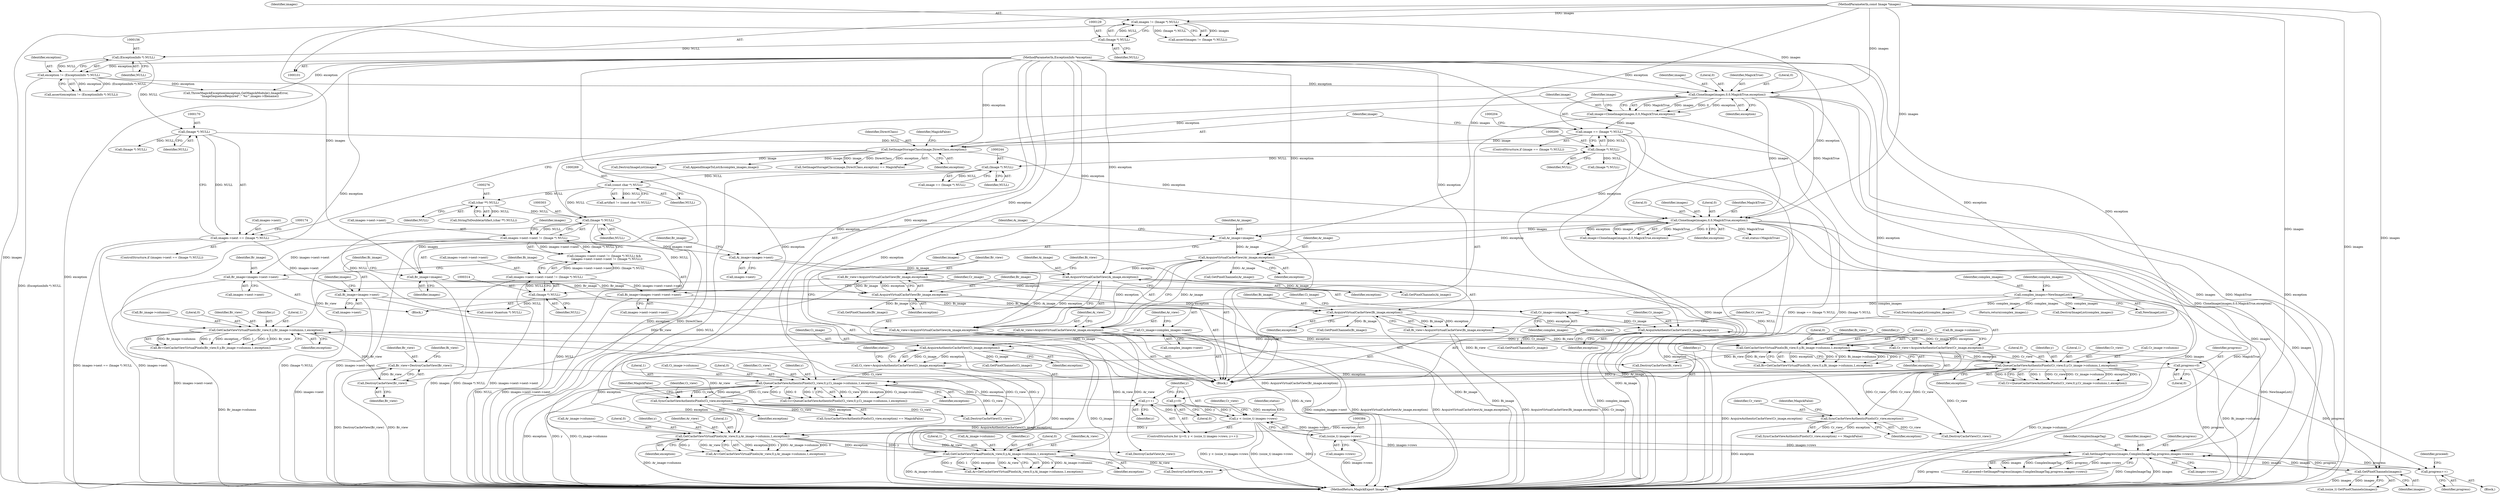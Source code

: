 digraph "0_ImageMagick6_7c2c5ba5b8e3a0b2b82f56c71dfab74ed4006df7_0@pointer" {
"1000874" [label="(Call,Br_view=DestroyCacheView(Br_view))"];
"1000876" [label="(Call,DestroyCacheView(Br_view))"];
"1000423" [label="(Call,GetCacheViewVirtualPixels(Br_view,0,y,Br_image->columns,1,exception))"];
"1000351" [label="(Call,Br_view=AcquireVirtualCacheView(Br_image,exception))"];
"1000353" [label="(Call,AcquireVirtualCacheView(Br_image,exception))"];
"1000317" [label="(Call,Br_image=images->next->next)"];
"1000296" [label="(Call,images->next->next != (Image *) NULL)"];
"1000302" [label="(Call,(Image *) NULL)"];
"1000275" [label="(Call,(char **) NULL)"];
"1000268" [label="(Call,(const char *) NULL)"];
"1000243" [label="(Call,(Image *) NULL)"];
"1000199" [label="(Call,(Image *) NULL)"];
"1000169" [label="(Call,(Image *) NULL)"];
"1000155" [label="(Call,(ExceptionInfo *) NULL)"];
"1000128" [label="(Call,(Image *) NULL)"];
"1000286" [label="(Call,Br_image=images)"];
"1000102" [label="(MethodParameterIn,const Image *images)"];
"1000234" [label="(Call,CloneImage(images,0,0,MagickTrue,exception))"];
"1000190" [label="(Call,CloneImage(images,0,0,MagickTrue,exception))"];
"1000126" [label="(Call,images != (Image *) NULL)"];
"1000153" [label="(Call,exception != (ExceptionInfo *) NULL)"];
"1000104" [label="(MethodParameterIn,ExceptionInfo *exception)"];
"1000208" [label="(Call,SetImageStorageClass(image,DirectClass,exception))"];
"1000197" [label="(Call,image == (Image *) NULL)"];
"1000188" [label="(Call,image=CloneImage(images,0,0,MagickTrue,exception))"];
"1000348" [label="(Call,AcquireVirtualCacheView(Ai_image,exception))"];
"1000281" [label="(Call,Ai_image=images->next)"];
"1000165" [label="(Call,images->next == (Image *) NULL)"];
"1000343" [label="(Call,AcquireVirtualCacheView(Ar_image,exception))"];
"1000278" [label="(Call,Ar_image=images)"];
"1000412" [label="(Call,GetCacheViewVirtualPixels(Ai_view,0,y,Ai_image->columns,1,exception))"];
"1000346" [label="(Call,Ai_view=AcquireVirtualCacheView(Ai_image,exception))"];
"1000401" [label="(Call,GetCacheViewVirtualPixels(Ar_view,0,y,Ar_image->columns,1,exception))"];
"1000341" [label="(Call,Ar_view=AcquireVirtualCacheView(Ar_image,exception))"];
"1000381" [label="(Call,y < (ssize_t) images->rows)"];
"1000388" [label="(Call,y++)"];
"1000456" [label="(Call,QueueCacheViewAuthenticPixels(Ci_view,0,y,Ci_image->columns,1,exception))"];
"1000822" [label="(Call,SyncCacheViewAuthenticPixels(Ci_view,exception))"];
"1000366" [label="(Call,Ci_view=AcquireAuthenticCacheView(Ci_image,exception))"];
"1000368" [label="(Call,AcquireAuthenticCacheView(Ci_image,exception))"];
"1000336" [label="(Call,Ci_image=complex_images->next)"];
"1000363" [label="(Call,AcquireAuthenticCacheView(Cr_image,exception))"];
"1000333" [label="(Call,Cr_image=complex_images)"];
"1000225" [label="(Call,complex_images=NewImageList())"];
"1000358" [label="(Call,AcquireVirtualCacheView(Bi_image,exception))"];
"1000289" [label="(Call,Bi_image=images->next)"];
"1000324" [label="(Call,Bi_image=images->next->next->next)"];
"1000305" [label="(Call,images->next->next->next != (Image *) NULL)"];
"1000313" [label="(Call,(Image *) NULL)"];
"1000445" [label="(Call,QueueCacheViewAuthenticPixels(Cr_view,0,y,Cr_image->columns,1,exception))"];
"1000831" [label="(Call,SyncCacheViewAuthenticPixels(Cr_view,exception))"];
"1000361" [label="(Call,Cr_view=AcquireAuthenticCacheView(Cr_image,exception))"];
"1000434" [label="(Call,GetCacheViewVirtualPixels(Bi_view,0,y,Bi_image->columns,1,exception))"];
"1000356" [label="(Call,Bi_view=AcquireVirtualCacheView(Bi_image,exception))"];
"1000378" [label="(Call,y=0)"];
"1000383" [label="(Call,(ssize_t) images->rows)"];
"1000852" [label="(Call,SetImageProgress(images,ComplexImageTag,progress,images->rows))"];
"1000529" [label="(Call,GetPixelChannels(images))"];
"1000848" [label="(Call,progress++)"];
"1000374" [label="(Call,progress=0)"];
"1000309" [label="(Identifier,images)"];
"1000379" [label="(Identifier,y)"];
"1000249" [label="(Call,DestroyImageList(complex_images))"];
"1000360" [label="(Identifier,exception)"];
"1000438" [label="(Call,Bi_image->columns)"];
"1000868" [label="(Call,DestroyCacheView(Cr_view))"];
"1000460" [label="(Call,Ci_image->columns)"];
"1000333" [label="(Call,Cr_image=complex_images)"];
"1000898" [label="(Return,return(complex_images);)"];
"1000376" [label="(Literal,0)"];
"1000413" [label="(Identifier,Ai_view)"];
"1000193" [label="(Literal,0)"];
"1000436" [label="(Literal,0)"];
"1000335" [label="(Identifier,complex_images)"];
"1000287" [label="(Identifier,Br_image)"];
"1000419" [label="(Literal,1)"];
"1000234" [label="(Call,CloneImage(images,0,0,MagickTrue,exception))"];
"1000884" [label="(Call,DestroyCacheView(Ar_view))"];
"1000382" [label="(Identifier,y)"];
"1000295" [label="(Call,(images->next->next != (Image *) NULL) &&\n      (images->next->next->next != (Image *) NULL))"];
"1000416" [label="(Call,Ai_image->columns)"];
"1000364" [label="(Identifier,Cr_image)"];
"1000318" [label="(Identifier,Br_image)"];
"1000346" [label="(Call,Ai_view=AcquireVirtualCacheView(Ai_image,exception))"];
"1000166" [label="(Call,images->next)"];
"1000374" [label="(Call,progress=0)"];
"1000854" [label="(Identifier,ComplexImageTag)"];
"1000409" [label="(Identifier,exception)"];
"1000190" [label="(Call,CloneImage(images,0,0,MagickTrue,exception))"];
"1000194" [label="(Identifier,MagickTrue)"];
"1000456" [label="(Call,QueueCacheViewAuthenticPixels(Ci_view,0,y,Ci_image->columns,1,exception))"];
"1000900" [label="(MethodReturn,MagickExport Image *)"];
"1000876" [label="(Call,DestroyCacheView(Br_view))"];
"1000281" [label="(Call,Ai_image=images->next)"];
"1000410" [label="(Call,Ai=GetCacheViewVirtualPixels(Ai_view,0,y,Ai_image->columns,1,exception))"];
"1000420" [label="(Identifier,exception)"];
"1000343" [label="(Call,AcquireVirtualCacheView(Ar_image,exception))"];
"1000403" [label="(Literal,0)"];
"1000821" [label="(Call,SyncCacheViewAuthenticPixels(Ci_view,exception) == MagickFalse)"];
"1000879" [label="(Identifier,Bi_view)"];
"1000856" [label="(Call,images->rows)"];
"1000848" [label="(Call,progress++)"];
"1000825" [label="(Identifier,MagickFalse)"];
"1000225" [label="(Call,complex_images=NewImageList())"];
"1000362" [label="(Identifier,Cr_view)"];
"1000188" [label="(Call,image=CloneImage(images,0,0,MagickTrue,exception))"];
"1000341" [label="(Call,Ar_view=AcquireVirtualCacheView(Ar_image,exception))"];
"1000351" [label="(Call,Br_view=AcquireVirtualCacheView(Br_image,exception))"];
"1000447" [label="(Literal,0)"];
"1000442" [label="(Identifier,exception)"];
"1000458" [label="(Literal,0)"];
"1000453" [label="(Identifier,exception)"];
"1000435" [label="(Identifier,Bi_view)"];
"1000207" [label="(Call,SetImageStorageClass(image,DirectClass,exception) == MagickFalse)"];
"1000279" [label="(Identifier,Ar_image)"];
"1000853" [label="(Identifier,images)"];
"1000431" [label="(Identifier,exception)"];
"1000867" [label="(Identifier,Cr_view)"];
"1000201" [label="(Identifier,NULL)"];
"1000154" [label="(Identifier,exception)"];
"1000336" [label="(Call,Ci_image=complex_images->next)"];
"1000404" [label="(Identifier,y)"];
"1000421" [label="(Call,Br=GetCacheViewVirtualPixels(Br_view,0,y,Br_image->columns,1,exception))"];
"1000347" [label="(Identifier,Ai_view)"];
"1000130" [label="(Identifier,NULL)"];
"1000283" [label="(Call,images->next)"];
"1000806" [label="(Call,GetPixelChannels(Br_image))"];
"1000192" [label="(Literal,0)"];
"1000286" [label="(Call,Br_image=images)"];
"1000277" [label="(Identifier,NULL)"];
"1000872" [label="(Call,DestroyCacheView(Ci_view))"];
"1000326" [label="(Call,images->next->next->next)"];
"1000832" [label="(Identifier,Cr_view)"];
"1000278" [label="(Call,Ar_image=images)"];
"1000212" [label="(Identifier,MagickFalse)"];
"1000189" [label="(Identifier,image)"];
"1000423" [label="(Call,GetCacheViewVirtualPixels(Br_view,0,y,Br_image->columns,1,exception))"];
"1000237" [label="(Literal,0)"];
"1000352" [label="(Identifier,Br_view)"];
"1000383" [label="(Call,(ssize_t) images->rows)"];
"1000315" [label="(Identifier,NULL)"];
"1000830" [label="(Call,SyncCacheViewAuthenticPixels(Cr_view,exception) == MagickFalse)"];
"1000296" [label="(Call,images->next->next != (Image *) NULL)"];
"1000445" [label="(Call,QueueCacheViewAuthenticPixels(Cr_view,0,y,Cr_image->columns,1,exception))"];
"1000175" [label="(Call,ThrowMagickException(exception,GetMagickModule(),ImageError,\n        \"ImageSequenceRequired\",\"`%s'\",images->filename))"];
"1000355" [label="(Identifier,exception)"];
"1000802" [label="(Call,GetPixelChannels(Ai_image))"];
"1000164" [label="(ControlStructure,if (images->next == (Image *) NULL))"];
"1000245" [label="(Identifier,NULL)"];
"1000852" [label="(Call,SetImageProgress(images,ComplexImageTag,progress,images->rows))"];
"1000338" [label="(Call,complex_images->next)"];
"1000305" [label="(Call,images->next->next->next != (Image *) NULL)"];
"1000226" [label="(Identifier,complex_images)"];
"1000273" [label="(Call,StringToDouble(artifact,(char **) NULL))"];
"1000388" [label="(Call,y++)"];
"1000875" [label="(Identifier,Br_view)"];
"1000230" [label="(Identifier,complex_images)"];
"1000297" [label="(Call,images->next->next)"];
"1000415" [label="(Identifier,y)"];
"1000457" [label="(Identifier,Ci_view)"];
"1000359" [label="(Identifier,Bi_image)"];
"1000851" [label="(Identifier,proceed)"];
"1000196" [label="(ControlStructure,if (image == (Image *) NULL))"];
"1000527" [label="(Call,(ssize_t) GetPixelChannels(images))"];
"1000157" [label="(Identifier,NULL)"];
"1000402" [label="(Identifier,Ar_view)"];
"1000877" [label="(Identifier,Br_view)"];
"1000363" [label="(Call,AcquireAuthenticCacheView(Cr_image,exception))"];
"1000798" [label="(Call,GetPixelChannels(Ar_image))"];
"1000896" [label="(Call,DestroyImageList(complex_images))"];
"1000211" [label="(Identifier,exception)"];
"1000153" [label="(Call,exception != (ExceptionInfo *) NULL)"];
"1000349" [label="(Identifier,Ai_image)"];
"1000377" [label="(ControlStructure,for (y=0; y < (ssize_t) images->rows; y++))"];
"1000874" [label="(Call,Br_view=DestroyCacheView(Br_view))"];
"1000291" [label="(Call,images->next)"];
"1000371" [label="(Call,status=MagickTrue)"];
"1000316" [label="(Block,)"];
"1000368" [label="(Call,AcquireAuthenticCacheView(Ci_image,exception))"];
"1000210" [label="(Identifier,DirectClass)"];
"1000427" [label="(Call,Br_image->columns)"];
"1000290" [label="(Identifier,Bi_image)"];
"1000270" [label="(Identifier,NULL)"];
"1000105" [label="(Block,)"];
"1000469" [label="(Call,(const Quantum *) NULL)"];
"1000530" [label="(Identifier,images)"];
"1000414" [label="(Literal,0)"];
"1000302" [label="(Call,(Image *) NULL)"];
"1000344" [label="(Identifier,Ar_image)"];
"1000241" [label="(Call,image == (Image *) NULL)"];
"1000185" [label="(Call,(Image *) NULL)"];
"1000165" [label="(Call,images->next == (Image *) NULL)"];
"1000232" [label="(Call,image=CloneImage(images,0,0,MagickTrue,exception))"];
"1000831" [label="(Call,SyncCacheViewAuthenticPixels(Cr_view,exception))"];
"1000209" [label="(Identifier,image)"];
"1000822" [label="(Call,SyncCacheViewAuthenticPixels(Ci_view,exception))"];
"1000372" [label="(Identifier,status)"];
"1000235" [label="(Identifier,images)"];
"1000370" [label="(Identifier,exception)"];
"1000350" [label="(Identifier,exception)"];
"1000354" [label="(Identifier,Br_image)"];
"1000236" [label="(Literal,0)"];
"1000850" [label="(Call,proceed=SetImageProgress(images,ComplexImageTag,progress,images->rows))"];
"1000342" [label="(Identifier,Ar_view)"];
"1000282" [label="(Identifier,Ai_image)"];
"1000319" [label="(Call,images->next->next)"];
"1000199" [label="(Call,(Image *) NULL)"];
"1000155" [label="(Call,(ExceptionInfo *) NULL)"];
"1000356" [label="(Call,Bi_view=AcquireVirtualCacheView(Bi_image,exception))"];
"1000408" [label="(Literal,1)"];
"1000833" [label="(Identifier,exception)"];
"1000425" [label="(Literal,0)"];
"1000381" [label="(Call,y < (ssize_t) images->rows)"];
"1000399" [label="(Call,Ar=GetCacheViewVirtualPixels(Ar_view,0,y,Ar_image->columns,1,exception))"];
"1000814" [label="(Call,GetPixelChannels(Cr_image))"];
"1000855" [label="(Identifier,progress)"];
"1000357" [label="(Identifier,Bi_view)"];
"1000448" [label="(Identifier,y)"];
"1000195" [label="(Identifier,exception)"];
"1000208" [label="(Call,SetImageStorageClass(image,DirectClass,exception))"];
"1000459" [label="(Identifier,y)"];
"1000128" [label="(Call,(Image *) NULL)"];
"1000818" [label="(Call,GetPixelChannels(Ci_image))"];
"1000463" [label="(Literal,1)"];
"1000324" [label="(Call,Bi_image=images->next->next->next)"];
"1000452" [label="(Literal,1)"];
"1000432" [label="(Call,Bi=GetCacheViewVirtualPixels(Bi_view,0,y,Bi_image->columns,1,exception))"];
"1000358" [label="(Call,AcquireVirtualCacheView(Bi_image,exception))"];
"1000437" [label="(Identifier,y)"];
"1000171" [label="(Identifier,NULL)"];
"1000238" [label="(Identifier,MagickTrue)"];
"1000191" [label="(Identifier,images)"];
"1000365" [label="(Identifier,exception)"];
"1000239" [label="(Identifier,exception)"];
"1000216" [label="(Call,DestroyImageList(image))"];
"1000280" [label="(Identifier,images)"];
"1000824" [label="(Identifier,exception)"];
"1000313" [label="(Call,(Image *) NULL)"];
"1000366" [label="(Call,Ci_view=AcquireAuthenticCacheView(Ci_image,exception))"];
"1000361" [label="(Call,Cr_view=AcquireAuthenticCacheView(Cr_image,exception))"];
"1000369" [label="(Identifier,Ci_image)"];
"1000266" [label="(Call,artifact != (const char *) NULL)"];
"1000228" [label="(Call,AppendImageToList(&complex_images,image))"];
"1000268" [label="(Call,(const char *) NULL)"];
"1000389" [label="(Identifier,y)"];
"1000446" [label="(Identifier,Cr_view)"];
"1000203" [label="(Call,(Image *) NULL)"];
"1000317" [label="(Call,Br_image=images->next->next)"];
"1000345" [label="(Identifier,exception)"];
"1000348" [label="(Call,AcquireVirtualCacheView(Ai_image,exception))"];
"1000334" [label="(Identifier,Cr_image)"];
"1000353" [label="(Call,AcquireVirtualCacheView(Br_image,exception))"];
"1000304" [label="(Identifier,NULL)"];
"1000380" [label="(Literal,0)"];
"1000846" [label="(Block,)"];
"1000197" [label="(Call,image == (Image *) NULL)"];
"1000434" [label="(Call,GetCacheViewVirtualPixels(Bi_view,0,y,Bi_image->columns,1,exception))"];
"1000306" [label="(Call,images->next->next->next)"];
"1000880" [label="(Call,DestroyCacheView(Bi_view))"];
"1000823" [label="(Identifier,Ci_view)"];
"1000275" [label="(Call,(char **) NULL)"];
"1000288" [label="(Identifier,images)"];
"1000529" [label="(Call,GetPixelChannels(images))"];
"1000126" [label="(Call,images != (Image *) NULL)"];
"1000152" [label="(Call,assert(exception != (ExceptionInfo *) NULL))"];
"1000243" [label="(Call,(Image *) NULL)"];
"1000325" [label="(Identifier,Bi_image)"];
"1000299" [label="(Identifier,images)"];
"1000385" [label="(Call,images->rows)"];
"1000127" [label="(Identifier,images)"];
"1000424" [label="(Identifier,Br_view)"];
"1000125" [label="(Call,assert(images != (Image *) NULL))"];
"1000198" [label="(Identifier,image)"];
"1000849" [label="(Identifier,progress)"];
"1000378" [label="(Call,y=0)"];
"1000401" [label="(Call,GetCacheViewVirtualPixels(Ar_view,0,y,Ar_image->columns,1,exception))"];
"1000289" [label="(Call,Bi_image=images->next)"];
"1000405" [label="(Call,Ar_image->columns)"];
"1000227" [label="(Call,NewImageList())"];
"1000396" [label="(Identifier,status)"];
"1000449" [label="(Call,Cr_image->columns)"];
"1000454" [label="(Call,Ci=QueueCacheViewAuthenticPixels(Ci_view,0,y,Ci_image->columns,1,exception))"];
"1000441" [label="(Literal,1)"];
"1000375" [label="(Identifier,progress)"];
"1000834" [label="(Identifier,MagickFalse)"];
"1000367" [label="(Identifier,Ci_view)"];
"1000169" [label="(Call,(Image *) NULL)"];
"1000426" [label="(Identifier,y)"];
"1000464" [label="(Identifier,exception)"];
"1000430" [label="(Literal,1)"];
"1000337" [label="(Identifier,Ci_image)"];
"1000104" [label="(MethodParameterIn,ExceptionInfo *exception)"];
"1000810" [label="(Call,GetPixelChannels(Bi_image))"];
"1000443" [label="(Call,Cr=QueueCacheViewAuthenticPixels(Cr_view,0,y,Cr_image->columns,1,exception))"];
"1000102" [label="(MethodParameterIn,const Image *images)"];
"1000888" [label="(Call,DestroyCacheView(Ai_view))"];
"1000412" [label="(Call,GetCacheViewVirtualPixels(Ai_view,0,y,Ai_image->columns,1,exception))"];
"1000874" -> "1000105"  [label="AST: "];
"1000874" -> "1000876"  [label="CFG: "];
"1000875" -> "1000874"  [label="AST: "];
"1000876" -> "1000874"  [label="AST: "];
"1000879" -> "1000874"  [label="CFG: "];
"1000874" -> "1000900"  [label="DDG: DestroyCacheView(Br_view)"];
"1000874" -> "1000900"  [label="DDG: Br_view"];
"1000876" -> "1000874"  [label="DDG: Br_view"];
"1000876" -> "1000877"  [label="CFG: "];
"1000877" -> "1000876"  [label="AST: "];
"1000423" -> "1000876"  [label="DDG: Br_view"];
"1000351" -> "1000876"  [label="DDG: Br_view"];
"1000423" -> "1000421"  [label="AST: "];
"1000423" -> "1000431"  [label="CFG: "];
"1000424" -> "1000423"  [label="AST: "];
"1000425" -> "1000423"  [label="AST: "];
"1000426" -> "1000423"  [label="AST: "];
"1000427" -> "1000423"  [label="AST: "];
"1000430" -> "1000423"  [label="AST: "];
"1000431" -> "1000423"  [label="AST: "];
"1000421" -> "1000423"  [label="CFG: "];
"1000423" -> "1000900"  [label="DDG: Br_image->columns"];
"1000423" -> "1000421"  [label="DDG: Br_image->columns"];
"1000423" -> "1000421"  [label="DDG: y"];
"1000423" -> "1000421"  [label="DDG: exception"];
"1000423" -> "1000421"  [label="DDG: 1"];
"1000423" -> "1000421"  [label="DDG: 0"];
"1000423" -> "1000421"  [label="DDG: Br_view"];
"1000351" -> "1000423"  [label="DDG: Br_view"];
"1000412" -> "1000423"  [label="DDG: y"];
"1000412" -> "1000423"  [label="DDG: exception"];
"1000104" -> "1000423"  [label="DDG: exception"];
"1000423" -> "1000434"  [label="DDG: y"];
"1000423" -> "1000434"  [label="DDG: exception"];
"1000351" -> "1000105"  [label="AST: "];
"1000351" -> "1000353"  [label="CFG: "];
"1000352" -> "1000351"  [label="AST: "];
"1000353" -> "1000351"  [label="AST: "];
"1000357" -> "1000351"  [label="CFG: "];
"1000351" -> "1000900"  [label="DDG: AcquireVirtualCacheView(Br_image,exception)"];
"1000353" -> "1000351"  [label="DDG: Br_image"];
"1000353" -> "1000351"  [label="DDG: exception"];
"1000353" -> "1000355"  [label="CFG: "];
"1000354" -> "1000353"  [label="AST: "];
"1000355" -> "1000353"  [label="AST: "];
"1000353" -> "1000900"  [label="DDG: Br_image"];
"1000317" -> "1000353"  [label="DDG: Br_image"];
"1000286" -> "1000353"  [label="DDG: Br_image"];
"1000348" -> "1000353"  [label="DDG: exception"];
"1000104" -> "1000353"  [label="DDG: exception"];
"1000353" -> "1000358"  [label="DDG: exception"];
"1000353" -> "1000806"  [label="DDG: Br_image"];
"1000317" -> "1000316"  [label="AST: "];
"1000317" -> "1000319"  [label="CFG: "];
"1000318" -> "1000317"  [label="AST: "];
"1000319" -> "1000317"  [label="AST: "];
"1000325" -> "1000317"  [label="CFG: "];
"1000317" -> "1000900"  [label="DDG: images->next->next"];
"1000296" -> "1000317"  [label="DDG: images->next->next"];
"1000296" -> "1000295"  [label="AST: "];
"1000296" -> "1000302"  [label="CFG: "];
"1000297" -> "1000296"  [label="AST: "];
"1000302" -> "1000296"  [label="AST: "];
"1000309" -> "1000296"  [label="CFG: "];
"1000295" -> "1000296"  [label="CFG: "];
"1000296" -> "1000900"  [label="DDG: (Image *) NULL"];
"1000296" -> "1000900"  [label="DDG: images->next->next"];
"1000296" -> "1000295"  [label="DDG: images->next->next"];
"1000296" -> "1000295"  [label="DDG: (Image *) NULL"];
"1000302" -> "1000296"  [label="DDG: NULL"];
"1000302" -> "1000304"  [label="CFG: "];
"1000303" -> "1000302"  [label="AST: "];
"1000304" -> "1000302"  [label="AST: "];
"1000302" -> "1000900"  [label="DDG: NULL"];
"1000275" -> "1000302"  [label="DDG: NULL"];
"1000268" -> "1000302"  [label="DDG: NULL"];
"1000302" -> "1000313"  [label="DDG: NULL"];
"1000302" -> "1000469"  [label="DDG: NULL"];
"1000275" -> "1000273"  [label="AST: "];
"1000275" -> "1000277"  [label="CFG: "];
"1000276" -> "1000275"  [label="AST: "];
"1000277" -> "1000275"  [label="AST: "];
"1000273" -> "1000275"  [label="CFG: "];
"1000275" -> "1000273"  [label="DDG: NULL"];
"1000268" -> "1000275"  [label="DDG: NULL"];
"1000268" -> "1000266"  [label="AST: "];
"1000268" -> "1000270"  [label="CFG: "];
"1000269" -> "1000268"  [label="AST: "];
"1000270" -> "1000268"  [label="AST: "];
"1000266" -> "1000268"  [label="CFG: "];
"1000268" -> "1000266"  [label="DDG: NULL"];
"1000243" -> "1000268"  [label="DDG: NULL"];
"1000243" -> "1000241"  [label="AST: "];
"1000243" -> "1000245"  [label="CFG: "];
"1000244" -> "1000243"  [label="AST: "];
"1000245" -> "1000243"  [label="AST: "];
"1000241" -> "1000243"  [label="CFG: "];
"1000243" -> "1000900"  [label="DDG: NULL"];
"1000243" -> "1000241"  [label="DDG: NULL"];
"1000199" -> "1000243"  [label="DDG: NULL"];
"1000199" -> "1000197"  [label="AST: "];
"1000199" -> "1000201"  [label="CFG: "];
"1000200" -> "1000199"  [label="AST: "];
"1000201" -> "1000199"  [label="AST: "];
"1000197" -> "1000199"  [label="CFG: "];
"1000199" -> "1000900"  [label="DDG: NULL"];
"1000199" -> "1000197"  [label="DDG: NULL"];
"1000169" -> "1000199"  [label="DDG: NULL"];
"1000199" -> "1000203"  [label="DDG: NULL"];
"1000169" -> "1000165"  [label="AST: "];
"1000169" -> "1000171"  [label="CFG: "];
"1000170" -> "1000169"  [label="AST: "];
"1000171" -> "1000169"  [label="AST: "];
"1000165" -> "1000169"  [label="CFG: "];
"1000169" -> "1000165"  [label="DDG: NULL"];
"1000155" -> "1000169"  [label="DDG: NULL"];
"1000169" -> "1000185"  [label="DDG: NULL"];
"1000155" -> "1000153"  [label="AST: "];
"1000155" -> "1000157"  [label="CFG: "];
"1000156" -> "1000155"  [label="AST: "];
"1000157" -> "1000155"  [label="AST: "];
"1000153" -> "1000155"  [label="CFG: "];
"1000155" -> "1000153"  [label="DDG: NULL"];
"1000128" -> "1000155"  [label="DDG: NULL"];
"1000128" -> "1000126"  [label="AST: "];
"1000128" -> "1000130"  [label="CFG: "];
"1000129" -> "1000128"  [label="AST: "];
"1000130" -> "1000128"  [label="AST: "];
"1000126" -> "1000128"  [label="CFG: "];
"1000128" -> "1000126"  [label="DDG: NULL"];
"1000286" -> "1000105"  [label="AST: "];
"1000286" -> "1000288"  [label="CFG: "];
"1000287" -> "1000286"  [label="AST: "];
"1000288" -> "1000286"  [label="AST: "];
"1000290" -> "1000286"  [label="CFG: "];
"1000286" -> "1000900"  [label="DDG: images"];
"1000102" -> "1000286"  [label="DDG: images"];
"1000234" -> "1000286"  [label="DDG: images"];
"1000102" -> "1000101"  [label="AST: "];
"1000102" -> "1000900"  [label="DDG: images"];
"1000102" -> "1000126"  [label="DDG: images"];
"1000102" -> "1000190"  [label="DDG: images"];
"1000102" -> "1000234"  [label="DDG: images"];
"1000102" -> "1000278"  [label="DDG: images"];
"1000102" -> "1000529"  [label="DDG: images"];
"1000102" -> "1000852"  [label="DDG: images"];
"1000234" -> "1000232"  [label="AST: "];
"1000234" -> "1000239"  [label="CFG: "];
"1000235" -> "1000234"  [label="AST: "];
"1000236" -> "1000234"  [label="AST: "];
"1000237" -> "1000234"  [label="AST: "];
"1000238" -> "1000234"  [label="AST: "];
"1000239" -> "1000234"  [label="AST: "];
"1000232" -> "1000234"  [label="CFG: "];
"1000234" -> "1000900"  [label="DDG: exception"];
"1000234" -> "1000900"  [label="DDG: images"];
"1000234" -> "1000900"  [label="DDG: MagickTrue"];
"1000234" -> "1000232"  [label="DDG: MagickTrue"];
"1000234" -> "1000232"  [label="DDG: 0"];
"1000234" -> "1000232"  [label="DDG: exception"];
"1000234" -> "1000232"  [label="DDG: images"];
"1000190" -> "1000234"  [label="DDG: images"];
"1000190" -> "1000234"  [label="DDG: MagickTrue"];
"1000208" -> "1000234"  [label="DDG: exception"];
"1000104" -> "1000234"  [label="DDG: exception"];
"1000234" -> "1000278"  [label="DDG: images"];
"1000234" -> "1000343"  [label="DDG: exception"];
"1000234" -> "1000371"  [label="DDG: MagickTrue"];
"1000234" -> "1000529"  [label="DDG: images"];
"1000234" -> "1000852"  [label="DDG: images"];
"1000190" -> "1000188"  [label="AST: "];
"1000190" -> "1000195"  [label="CFG: "];
"1000191" -> "1000190"  [label="AST: "];
"1000192" -> "1000190"  [label="AST: "];
"1000193" -> "1000190"  [label="AST: "];
"1000194" -> "1000190"  [label="AST: "];
"1000195" -> "1000190"  [label="AST: "];
"1000188" -> "1000190"  [label="CFG: "];
"1000190" -> "1000900"  [label="DDG: MagickTrue"];
"1000190" -> "1000900"  [label="DDG: exception"];
"1000190" -> "1000900"  [label="DDG: images"];
"1000190" -> "1000188"  [label="DDG: MagickTrue"];
"1000190" -> "1000188"  [label="DDG: images"];
"1000190" -> "1000188"  [label="DDG: 0"];
"1000190" -> "1000188"  [label="DDG: exception"];
"1000126" -> "1000190"  [label="DDG: images"];
"1000153" -> "1000190"  [label="DDG: exception"];
"1000104" -> "1000190"  [label="DDG: exception"];
"1000190" -> "1000208"  [label="DDG: exception"];
"1000126" -> "1000125"  [label="AST: "];
"1000127" -> "1000126"  [label="AST: "];
"1000125" -> "1000126"  [label="CFG: "];
"1000126" -> "1000900"  [label="DDG: images"];
"1000126" -> "1000125"  [label="DDG: images"];
"1000126" -> "1000125"  [label="DDG: (Image *) NULL"];
"1000153" -> "1000152"  [label="AST: "];
"1000154" -> "1000153"  [label="AST: "];
"1000152" -> "1000153"  [label="CFG: "];
"1000153" -> "1000900"  [label="DDG: (ExceptionInfo *) NULL"];
"1000153" -> "1000152"  [label="DDG: exception"];
"1000153" -> "1000152"  [label="DDG: (ExceptionInfo *) NULL"];
"1000104" -> "1000153"  [label="DDG: exception"];
"1000153" -> "1000175"  [label="DDG: exception"];
"1000104" -> "1000101"  [label="AST: "];
"1000104" -> "1000900"  [label="DDG: exception"];
"1000104" -> "1000175"  [label="DDG: exception"];
"1000104" -> "1000208"  [label="DDG: exception"];
"1000104" -> "1000343"  [label="DDG: exception"];
"1000104" -> "1000348"  [label="DDG: exception"];
"1000104" -> "1000358"  [label="DDG: exception"];
"1000104" -> "1000363"  [label="DDG: exception"];
"1000104" -> "1000368"  [label="DDG: exception"];
"1000104" -> "1000401"  [label="DDG: exception"];
"1000104" -> "1000412"  [label="DDG: exception"];
"1000104" -> "1000434"  [label="DDG: exception"];
"1000104" -> "1000445"  [label="DDG: exception"];
"1000104" -> "1000456"  [label="DDG: exception"];
"1000104" -> "1000822"  [label="DDG: exception"];
"1000104" -> "1000831"  [label="DDG: exception"];
"1000208" -> "1000207"  [label="AST: "];
"1000208" -> "1000211"  [label="CFG: "];
"1000209" -> "1000208"  [label="AST: "];
"1000210" -> "1000208"  [label="AST: "];
"1000211" -> "1000208"  [label="AST: "];
"1000212" -> "1000208"  [label="CFG: "];
"1000208" -> "1000900"  [label="DDG: DirectClass"];
"1000208" -> "1000900"  [label="DDG: exception"];
"1000208" -> "1000207"  [label="DDG: image"];
"1000208" -> "1000207"  [label="DDG: DirectClass"];
"1000208" -> "1000207"  [label="DDG: exception"];
"1000197" -> "1000208"  [label="DDG: image"];
"1000208" -> "1000216"  [label="DDG: image"];
"1000208" -> "1000228"  [label="DDG: image"];
"1000197" -> "1000196"  [label="AST: "];
"1000198" -> "1000197"  [label="AST: "];
"1000204" -> "1000197"  [label="CFG: "];
"1000209" -> "1000197"  [label="CFG: "];
"1000197" -> "1000900"  [label="DDG: image == (Image *) NULL"];
"1000197" -> "1000900"  [label="DDG: (Image *) NULL"];
"1000197" -> "1000900"  [label="DDG: image"];
"1000188" -> "1000197"  [label="DDG: image"];
"1000188" -> "1000105"  [label="AST: "];
"1000189" -> "1000188"  [label="AST: "];
"1000198" -> "1000188"  [label="CFG: "];
"1000188" -> "1000900"  [label="DDG: CloneImage(images,0,0,MagickTrue,exception)"];
"1000348" -> "1000346"  [label="AST: "];
"1000348" -> "1000350"  [label="CFG: "];
"1000349" -> "1000348"  [label="AST: "];
"1000350" -> "1000348"  [label="AST: "];
"1000346" -> "1000348"  [label="CFG: "];
"1000348" -> "1000900"  [label="DDG: Ai_image"];
"1000348" -> "1000346"  [label="DDG: Ai_image"];
"1000348" -> "1000346"  [label="DDG: exception"];
"1000281" -> "1000348"  [label="DDG: Ai_image"];
"1000343" -> "1000348"  [label="DDG: exception"];
"1000348" -> "1000802"  [label="DDG: Ai_image"];
"1000281" -> "1000105"  [label="AST: "];
"1000281" -> "1000283"  [label="CFG: "];
"1000282" -> "1000281"  [label="AST: "];
"1000283" -> "1000281"  [label="AST: "];
"1000287" -> "1000281"  [label="CFG: "];
"1000165" -> "1000281"  [label="DDG: images->next"];
"1000165" -> "1000164"  [label="AST: "];
"1000166" -> "1000165"  [label="AST: "];
"1000174" -> "1000165"  [label="CFG: "];
"1000189" -> "1000165"  [label="CFG: "];
"1000165" -> "1000900"  [label="DDG: images->next"];
"1000165" -> "1000900"  [label="DDG: images->next == (Image *) NULL"];
"1000165" -> "1000289"  [label="DDG: images->next"];
"1000343" -> "1000341"  [label="AST: "];
"1000343" -> "1000345"  [label="CFG: "];
"1000344" -> "1000343"  [label="AST: "];
"1000345" -> "1000343"  [label="AST: "];
"1000341" -> "1000343"  [label="CFG: "];
"1000343" -> "1000900"  [label="DDG: Ar_image"];
"1000343" -> "1000341"  [label="DDG: Ar_image"];
"1000343" -> "1000341"  [label="DDG: exception"];
"1000278" -> "1000343"  [label="DDG: Ar_image"];
"1000343" -> "1000798"  [label="DDG: Ar_image"];
"1000278" -> "1000105"  [label="AST: "];
"1000278" -> "1000280"  [label="CFG: "];
"1000279" -> "1000278"  [label="AST: "];
"1000280" -> "1000278"  [label="AST: "];
"1000282" -> "1000278"  [label="CFG: "];
"1000412" -> "1000410"  [label="AST: "];
"1000412" -> "1000420"  [label="CFG: "];
"1000413" -> "1000412"  [label="AST: "];
"1000414" -> "1000412"  [label="AST: "];
"1000415" -> "1000412"  [label="AST: "];
"1000416" -> "1000412"  [label="AST: "];
"1000419" -> "1000412"  [label="AST: "];
"1000420" -> "1000412"  [label="AST: "];
"1000410" -> "1000412"  [label="CFG: "];
"1000412" -> "1000900"  [label="DDG: Ai_image->columns"];
"1000412" -> "1000410"  [label="DDG: 0"];
"1000412" -> "1000410"  [label="DDG: Ai_image->columns"];
"1000412" -> "1000410"  [label="DDG: y"];
"1000412" -> "1000410"  [label="DDG: 1"];
"1000412" -> "1000410"  [label="DDG: exception"];
"1000412" -> "1000410"  [label="DDG: Ai_view"];
"1000346" -> "1000412"  [label="DDG: Ai_view"];
"1000401" -> "1000412"  [label="DDG: y"];
"1000401" -> "1000412"  [label="DDG: exception"];
"1000412" -> "1000888"  [label="DDG: Ai_view"];
"1000346" -> "1000105"  [label="AST: "];
"1000347" -> "1000346"  [label="AST: "];
"1000352" -> "1000346"  [label="CFG: "];
"1000346" -> "1000900"  [label="DDG: AcquireVirtualCacheView(Ai_image,exception)"];
"1000346" -> "1000888"  [label="DDG: Ai_view"];
"1000401" -> "1000399"  [label="AST: "];
"1000401" -> "1000409"  [label="CFG: "];
"1000402" -> "1000401"  [label="AST: "];
"1000403" -> "1000401"  [label="AST: "];
"1000404" -> "1000401"  [label="AST: "];
"1000405" -> "1000401"  [label="AST: "];
"1000408" -> "1000401"  [label="AST: "];
"1000409" -> "1000401"  [label="AST: "];
"1000399" -> "1000401"  [label="CFG: "];
"1000401" -> "1000900"  [label="DDG: Ar_image->columns"];
"1000401" -> "1000399"  [label="DDG: exception"];
"1000401" -> "1000399"  [label="DDG: 1"];
"1000401" -> "1000399"  [label="DDG: Ar_image->columns"];
"1000401" -> "1000399"  [label="DDG: 0"];
"1000401" -> "1000399"  [label="DDG: y"];
"1000401" -> "1000399"  [label="DDG: Ar_view"];
"1000341" -> "1000401"  [label="DDG: Ar_view"];
"1000381" -> "1000401"  [label="DDG: y"];
"1000368" -> "1000401"  [label="DDG: exception"];
"1000831" -> "1000401"  [label="DDG: exception"];
"1000456" -> "1000401"  [label="DDG: exception"];
"1000401" -> "1000884"  [label="DDG: Ar_view"];
"1000341" -> "1000105"  [label="AST: "];
"1000342" -> "1000341"  [label="AST: "];
"1000347" -> "1000341"  [label="CFG: "];
"1000341" -> "1000900"  [label="DDG: AcquireVirtualCacheView(Ar_image,exception)"];
"1000341" -> "1000884"  [label="DDG: Ar_view"];
"1000381" -> "1000377"  [label="AST: "];
"1000381" -> "1000383"  [label="CFG: "];
"1000382" -> "1000381"  [label="AST: "];
"1000383" -> "1000381"  [label="AST: "];
"1000396" -> "1000381"  [label="CFG: "];
"1000867" -> "1000381"  [label="CFG: "];
"1000381" -> "1000900"  [label="DDG: (ssize_t) images->rows"];
"1000381" -> "1000900"  [label="DDG: y"];
"1000381" -> "1000900"  [label="DDG: y < (ssize_t) images->rows"];
"1000388" -> "1000381"  [label="DDG: y"];
"1000378" -> "1000381"  [label="DDG: y"];
"1000383" -> "1000381"  [label="DDG: images->rows"];
"1000381" -> "1000388"  [label="DDG: y"];
"1000388" -> "1000377"  [label="AST: "];
"1000388" -> "1000389"  [label="CFG: "];
"1000389" -> "1000388"  [label="AST: "];
"1000382" -> "1000388"  [label="CFG: "];
"1000456" -> "1000388"  [label="DDG: y"];
"1000456" -> "1000454"  [label="AST: "];
"1000456" -> "1000464"  [label="CFG: "];
"1000457" -> "1000456"  [label="AST: "];
"1000458" -> "1000456"  [label="AST: "];
"1000459" -> "1000456"  [label="AST: "];
"1000460" -> "1000456"  [label="AST: "];
"1000463" -> "1000456"  [label="AST: "];
"1000464" -> "1000456"  [label="AST: "];
"1000454" -> "1000456"  [label="CFG: "];
"1000456" -> "1000900"  [label="DDG: Ci_image->columns"];
"1000456" -> "1000900"  [label="DDG: y"];
"1000456" -> "1000900"  [label="DDG: exception"];
"1000456" -> "1000454"  [label="DDG: Ci_view"];
"1000456" -> "1000454"  [label="DDG: exception"];
"1000456" -> "1000454"  [label="DDG: Ci_image->columns"];
"1000456" -> "1000454"  [label="DDG: y"];
"1000456" -> "1000454"  [label="DDG: 0"];
"1000456" -> "1000454"  [label="DDG: 1"];
"1000822" -> "1000456"  [label="DDG: Ci_view"];
"1000366" -> "1000456"  [label="DDG: Ci_view"];
"1000445" -> "1000456"  [label="DDG: y"];
"1000445" -> "1000456"  [label="DDG: exception"];
"1000456" -> "1000822"  [label="DDG: Ci_view"];
"1000456" -> "1000822"  [label="DDG: exception"];
"1000456" -> "1000872"  [label="DDG: Ci_view"];
"1000822" -> "1000821"  [label="AST: "];
"1000822" -> "1000824"  [label="CFG: "];
"1000823" -> "1000822"  [label="AST: "];
"1000824" -> "1000822"  [label="AST: "];
"1000825" -> "1000822"  [label="CFG: "];
"1000822" -> "1000821"  [label="DDG: Ci_view"];
"1000822" -> "1000821"  [label="DDG: exception"];
"1000822" -> "1000831"  [label="DDG: exception"];
"1000822" -> "1000872"  [label="DDG: Ci_view"];
"1000366" -> "1000105"  [label="AST: "];
"1000366" -> "1000368"  [label="CFG: "];
"1000367" -> "1000366"  [label="AST: "];
"1000368" -> "1000366"  [label="AST: "];
"1000372" -> "1000366"  [label="CFG: "];
"1000366" -> "1000900"  [label="DDG: AcquireAuthenticCacheView(Ci_image,exception)"];
"1000368" -> "1000366"  [label="DDG: Ci_image"];
"1000368" -> "1000366"  [label="DDG: exception"];
"1000366" -> "1000872"  [label="DDG: Ci_view"];
"1000368" -> "1000370"  [label="CFG: "];
"1000369" -> "1000368"  [label="AST: "];
"1000370" -> "1000368"  [label="AST: "];
"1000368" -> "1000900"  [label="DDG: Ci_image"];
"1000368" -> "1000900"  [label="DDG: exception"];
"1000336" -> "1000368"  [label="DDG: Ci_image"];
"1000363" -> "1000368"  [label="DDG: exception"];
"1000368" -> "1000818"  [label="DDG: Ci_image"];
"1000336" -> "1000105"  [label="AST: "];
"1000336" -> "1000338"  [label="CFG: "];
"1000337" -> "1000336"  [label="AST: "];
"1000338" -> "1000336"  [label="AST: "];
"1000342" -> "1000336"  [label="CFG: "];
"1000336" -> "1000900"  [label="DDG: complex_images->next"];
"1000363" -> "1000361"  [label="AST: "];
"1000363" -> "1000365"  [label="CFG: "];
"1000364" -> "1000363"  [label="AST: "];
"1000365" -> "1000363"  [label="AST: "];
"1000361" -> "1000363"  [label="CFG: "];
"1000363" -> "1000900"  [label="DDG: Cr_image"];
"1000363" -> "1000361"  [label="DDG: Cr_image"];
"1000363" -> "1000361"  [label="DDG: exception"];
"1000333" -> "1000363"  [label="DDG: Cr_image"];
"1000358" -> "1000363"  [label="DDG: exception"];
"1000363" -> "1000814"  [label="DDG: Cr_image"];
"1000333" -> "1000105"  [label="AST: "];
"1000333" -> "1000335"  [label="CFG: "];
"1000334" -> "1000333"  [label="AST: "];
"1000335" -> "1000333"  [label="AST: "];
"1000337" -> "1000333"  [label="CFG: "];
"1000333" -> "1000900"  [label="DDG: complex_images"];
"1000225" -> "1000333"  [label="DDG: complex_images"];
"1000225" -> "1000105"  [label="AST: "];
"1000225" -> "1000227"  [label="CFG: "];
"1000226" -> "1000225"  [label="AST: "];
"1000227" -> "1000225"  [label="AST: "];
"1000230" -> "1000225"  [label="CFG: "];
"1000225" -> "1000900"  [label="DDG: NewImageList()"];
"1000225" -> "1000249"  [label="DDG: complex_images"];
"1000225" -> "1000896"  [label="DDG: complex_images"];
"1000225" -> "1000898"  [label="DDG: complex_images"];
"1000358" -> "1000356"  [label="AST: "];
"1000358" -> "1000360"  [label="CFG: "];
"1000359" -> "1000358"  [label="AST: "];
"1000360" -> "1000358"  [label="AST: "];
"1000356" -> "1000358"  [label="CFG: "];
"1000358" -> "1000900"  [label="DDG: Bi_image"];
"1000358" -> "1000356"  [label="DDG: Bi_image"];
"1000358" -> "1000356"  [label="DDG: exception"];
"1000289" -> "1000358"  [label="DDG: Bi_image"];
"1000324" -> "1000358"  [label="DDG: Bi_image"];
"1000358" -> "1000810"  [label="DDG: Bi_image"];
"1000289" -> "1000105"  [label="AST: "];
"1000289" -> "1000291"  [label="CFG: "];
"1000290" -> "1000289"  [label="AST: "];
"1000291" -> "1000289"  [label="AST: "];
"1000299" -> "1000289"  [label="CFG: "];
"1000289" -> "1000900"  [label="DDG: images->next"];
"1000324" -> "1000316"  [label="AST: "];
"1000324" -> "1000326"  [label="CFG: "];
"1000325" -> "1000324"  [label="AST: "];
"1000326" -> "1000324"  [label="AST: "];
"1000334" -> "1000324"  [label="CFG: "];
"1000324" -> "1000900"  [label="DDG: images->next->next->next"];
"1000305" -> "1000324"  [label="DDG: images->next->next->next"];
"1000305" -> "1000295"  [label="AST: "];
"1000305" -> "1000313"  [label="CFG: "];
"1000306" -> "1000305"  [label="AST: "];
"1000313" -> "1000305"  [label="AST: "];
"1000295" -> "1000305"  [label="CFG: "];
"1000305" -> "1000900"  [label="DDG: (Image *) NULL"];
"1000305" -> "1000900"  [label="DDG: images->next->next->next"];
"1000305" -> "1000295"  [label="DDG: images->next->next->next"];
"1000305" -> "1000295"  [label="DDG: (Image *) NULL"];
"1000313" -> "1000305"  [label="DDG: NULL"];
"1000313" -> "1000315"  [label="CFG: "];
"1000314" -> "1000313"  [label="AST: "];
"1000315" -> "1000313"  [label="AST: "];
"1000313" -> "1000900"  [label="DDG: NULL"];
"1000313" -> "1000469"  [label="DDG: NULL"];
"1000445" -> "1000443"  [label="AST: "];
"1000445" -> "1000453"  [label="CFG: "];
"1000446" -> "1000445"  [label="AST: "];
"1000447" -> "1000445"  [label="AST: "];
"1000448" -> "1000445"  [label="AST: "];
"1000449" -> "1000445"  [label="AST: "];
"1000452" -> "1000445"  [label="AST: "];
"1000453" -> "1000445"  [label="AST: "];
"1000443" -> "1000445"  [label="CFG: "];
"1000445" -> "1000900"  [label="DDG: Cr_image->columns"];
"1000445" -> "1000443"  [label="DDG: 1"];
"1000445" -> "1000443"  [label="DDG: Cr_view"];
"1000445" -> "1000443"  [label="DDG: Cr_image->columns"];
"1000445" -> "1000443"  [label="DDG: exception"];
"1000445" -> "1000443"  [label="DDG: y"];
"1000445" -> "1000443"  [label="DDG: 0"];
"1000831" -> "1000445"  [label="DDG: Cr_view"];
"1000361" -> "1000445"  [label="DDG: Cr_view"];
"1000434" -> "1000445"  [label="DDG: y"];
"1000434" -> "1000445"  [label="DDG: exception"];
"1000445" -> "1000831"  [label="DDG: Cr_view"];
"1000445" -> "1000868"  [label="DDG: Cr_view"];
"1000831" -> "1000830"  [label="AST: "];
"1000831" -> "1000833"  [label="CFG: "];
"1000832" -> "1000831"  [label="AST: "];
"1000833" -> "1000831"  [label="AST: "];
"1000834" -> "1000831"  [label="CFG: "];
"1000831" -> "1000900"  [label="DDG: exception"];
"1000831" -> "1000830"  [label="DDG: Cr_view"];
"1000831" -> "1000830"  [label="DDG: exception"];
"1000831" -> "1000868"  [label="DDG: Cr_view"];
"1000361" -> "1000105"  [label="AST: "];
"1000362" -> "1000361"  [label="AST: "];
"1000367" -> "1000361"  [label="CFG: "];
"1000361" -> "1000900"  [label="DDG: AcquireAuthenticCacheView(Cr_image,exception)"];
"1000361" -> "1000868"  [label="DDG: Cr_view"];
"1000434" -> "1000432"  [label="AST: "];
"1000434" -> "1000442"  [label="CFG: "];
"1000435" -> "1000434"  [label="AST: "];
"1000436" -> "1000434"  [label="AST: "];
"1000437" -> "1000434"  [label="AST: "];
"1000438" -> "1000434"  [label="AST: "];
"1000441" -> "1000434"  [label="AST: "];
"1000442" -> "1000434"  [label="AST: "];
"1000432" -> "1000434"  [label="CFG: "];
"1000434" -> "1000900"  [label="DDG: Bi_image->columns"];
"1000434" -> "1000432"  [label="DDG: exception"];
"1000434" -> "1000432"  [label="DDG: 0"];
"1000434" -> "1000432"  [label="DDG: Bi_image->columns"];
"1000434" -> "1000432"  [label="DDG: 1"];
"1000434" -> "1000432"  [label="DDG: y"];
"1000434" -> "1000432"  [label="DDG: Bi_view"];
"1000356" -> "1000434"  [label="DDG: Bi_view"];
"1000434" -> "1000880"  [label="DDG: Bi_view"];
"1000356" -> "1000105"  [label="AST: "];
"1000357" -> "1000356"  [label="AST: "];
"1000362" -> "1000356"  [label="CFG: "];
"1000356" -> "1000900"  [label="DDG: AcquireVirtualCacheView(Bi_image,exception)"];
"1000356" -> "1000880"  [label="DDG: Bi_view"];
"1000378" -> "1000377"  [label="AST: "];
"1000378" -> "1000380"  [label="CFG: "];
"1000379" -> "1000378"  [label="AST: "];
"1000380" -> "1000378"  [label="AST: "];
"1000382" -> "1000378"  [label="CFG: "];
"1000383" -> "1000385"  [label="CFG: "];
"1000384" -> "1000383"  [label="AST: "];
"1000385" -> "1000383"  [label="AST: "];
"1000383" -> "1000900"  [label="DDG: images->rows"];
"1000852" -> "1000383"  [label="DDG: images->rows"];
"1000383" -> "1000852"  [label="DDG: images->rows"];
"1000852" -> "1000850"  [label="AST: "];
"1000852" -> "1000856"  [label="CFG: "];
"1000853" -> "1000852"  [label="AST: "];
"1000854" -> "1000852"  [label="AST: "];
"1000855" -> "1000852"  [label="AST: "];
"1000856" -> "1000852"  [label="AST: "];
"1000850" -> "1000852"  [label="CFG: "];
"1000852" -> "1000900"  [label="DDG: images"];
"1000852" -> "1000900"  [label="DDG: progress"];
"1000852" -> "1000900"  [label="DDG: ComplexImageTag"];
"1000852" -> "1000529"  [label="DDG: images"];
"1000852" -> "1000848"  [label="DDG: progress"];
"1000852" -> "1000850"  [label="DDG: images"];
"1000852" -> "1000850"  [label="DDG: ComplexImageTag"];
"1000852" -> "1000850"  [label="DDG: progress"];
"1000852" -> "1000850"  [label="DDG: images->rows"];
"1000529" -> "1000852"  [label="DDG: images"];
"1000848" -> "1000852"  [label="DDG: progress"];
"1000529" -> "1000527"  [label="AST: "];
"1000529" -> "1000530"  [label="CFG: "];
"1000530" -> "1000529"  [label="AST: "];
"1000527" -> "1000529"  [label="CFG: "];
"1000529" -> "1000900"  [label="DDG: images"];
"1000529" -> "1000527"  [label="DDG: images"];
"1000848" -> "1000846"  [label="AST: "];
"1000848" -> "1000849"  [label="CFG: "];
"1000849" -> "1000848"  [label="AST: "];
"1000851" -> "1000848"  [label="CFG: "];
"1000374" -> "1000848"  [label="DDG: progress"];
"1000374" -> "1000105"  [label="AST: "];
"1000374" -> "1000376"  [label="CFG: "];
"1000375" -> "1000374"  [label="AST: "];
"1000376" -> "1000374"  [label="AST: "];
"1000379" -> "1000374"  [label="CFG: "];
"1000374" -> "1000900"  [label="DDG: progress"];
}
